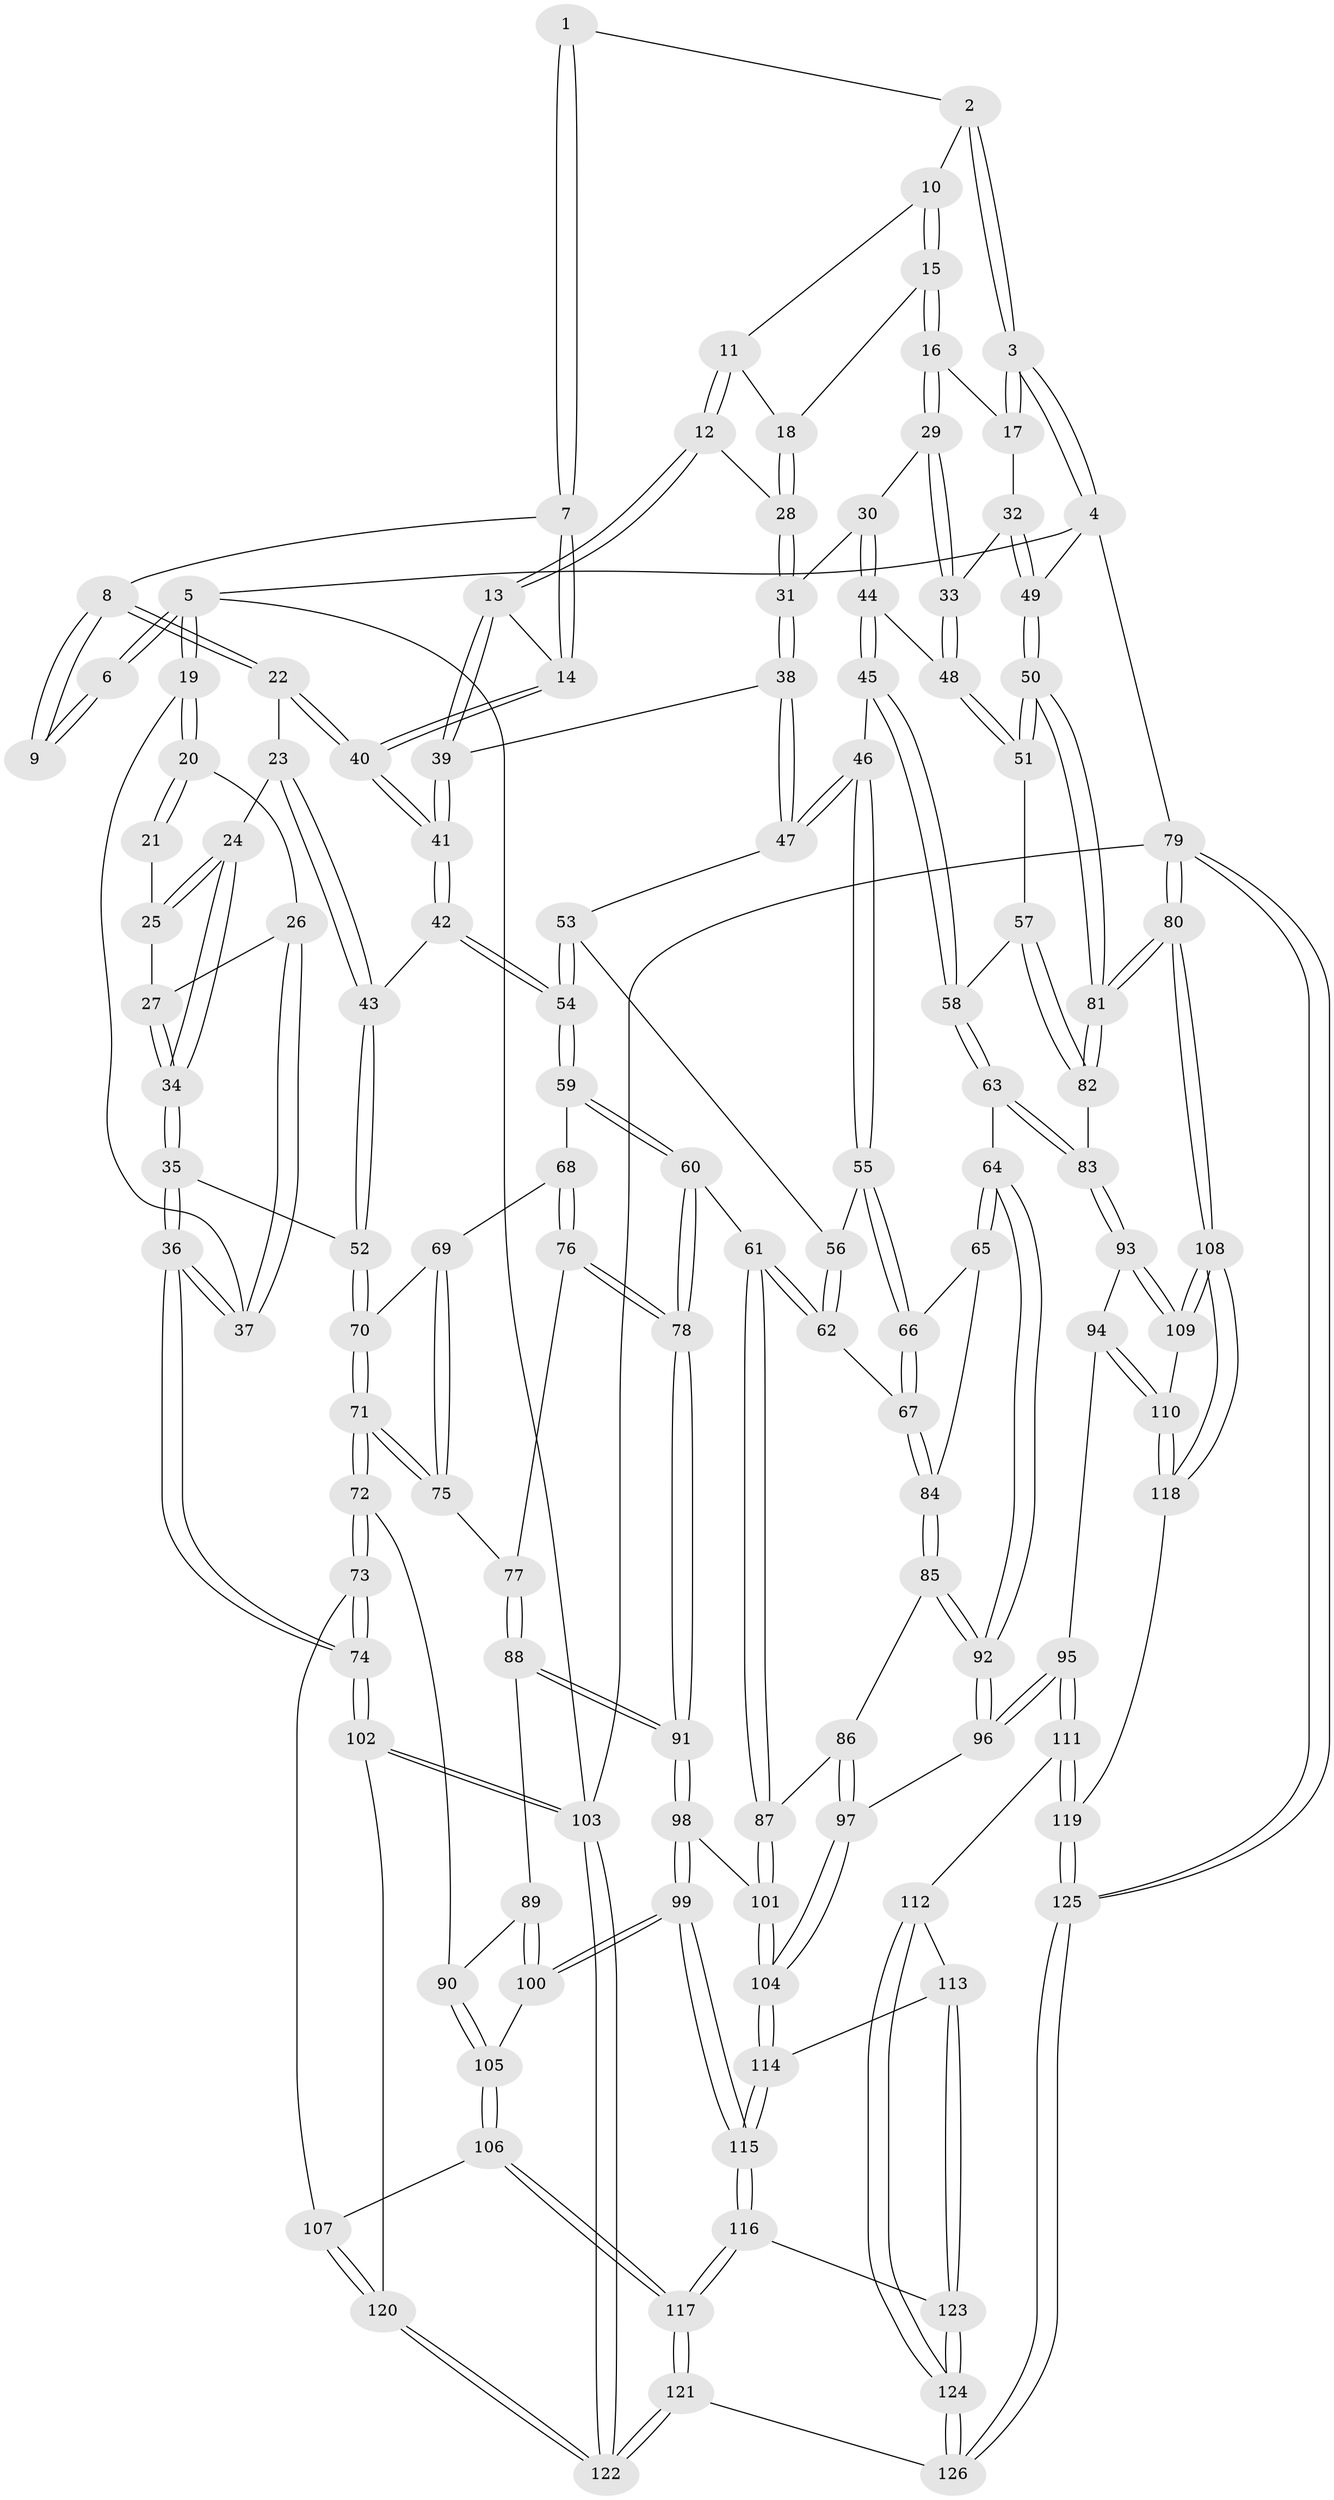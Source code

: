 // coarse degree distribution, {5: 0.4, 4: 0.28, 9: 0.013333333333333334, 2: 0.04, 3: 0.05333333333333334, 6: 0.2, 7: 0.013333333333333334}
// Generated by graph-tools (version 1.1) at 2025/21/03/04/25 18:21:23]
// undirected, 126 vertices, 312 edges
graph export_dot {
graph [start="1"]
  node [color=gray90,style=filled];
  1 [pos="+0.5732053735444399+0"];
  2 [pos="+0.5946547775803401+0"];
  3 [pos="+1+0"];
  4 [pos="+1+0"];
  5 [pos="+0+0"];
  6 [pos="+0.37062490508411283+0"];
  7 [pos="+0.450190794687728+0.2071863933703146"];
  8 [pos="+0.29490619064059637+0.1823809249335645"];
  9 [pos="+0.2542924334934915+0.11935772306902097"];
  10 [pos="+0.6161981814103087+0"];
  11 [pos="+0.6294774172503814+0.09815232053046304"];
  12 [pos="+0.5912733670842952+0.23324417112552992"];
  13 [pos="+0.5445039300959768+0.2607597766719739"];
  14 [pos="+0.4671787873608056+0.23694312389517758"];
  15 [pos="+0.7983229619870778+0.1776004806776001"];
  16 [pos="+0.8322257200740095+0.18890717329913112"];
  17 [pos="+0.8673771154697377+0.16402929326285617"];
  18 [pos="+0.7038152573167556+0.21738329832004302"];
  19 [pos="+0+0"];
  20 [pos="+0+0"];
  21 [pos="+0.12269275637138476+0.13255608560230678"];
  22 [pos="+0.2647269999624094+0.2895579969541515"];
  23 [pos="+0.22455872314409447+0.3261124391943981"];
  24 [pos="+0.20831146709022536+0.3334566213165993"];
  25 [pos="+0.11611367046573205+0.1835310824743481"];
  26 [pos="+0.041394355901882986+0.25703850407016"];
  27 [pos="+0.0807297981961513+0.24764955643743683"];
  28 [pos="+0.6840186866834127+0.24808059956919928"];
  29 [pos="+0.8366312044155367+0.27443458879991456"];
  30 [pos="+0.7776557693067305+0.33861615259884104"];
  31 [pos="+0.7000029569126477+0.30567842520090915"];
  32 [pos="+1+0.3203387842630815"];
  33 [pos="+0.9479017087854117+0.33533523878651456"];
  34 [pos="+0.13413030922123922+0.40260024009192524"];
  35 [pos="+0.11261866187070844+0.441096141326576"];
  36 [pos="+0+0.5161176288140323"];
  37 [pos="+0+0.4584632148339293"];
  38 [pos="+0.6093340313557003+0.3753443068768285"];
  39 [pos="+0.5908209538806521+0.36130358536763496"];
  40 [pos="+0.41091561484427747+0.37115329606503317"];
  41 [pos="+0.4171862761291177+0.418677550696494"];
  42 [pos="+0.41010441711855666+0.45080872886373724"];
  43 [pos="+0.3142961776479845+0.4208655799543555"];
  44 [pos="+0.7823769497357067+0.39743120055480186"];
  45 [pos="+0.7334453547748315+0.4634059691806696"];
  46 [pos="+0.7282195059149711+0.4639525323560972"];
  47 [pos="+0.6195579898101229+0.41066222670496766"];
  48 [pos="+0.8923039666083684+0.4295822113045062"];
  49 [pos="+1+0.2890353248514015"];
  50 [pos="+1+0.5732531596290028"];
  51 [pos="+0.901546529505255+0.45689985091534424"];
  52 [pos="+0.16803844247421187+0.47950027929070804"];
  53 [pos="+0.6098321098144124+0.4246609737154342"];
  54 [pos="+0.41210147475460684+0.464568066351204"];
  55 [pos="+0.6917530276773265+0.5102434214604756"];
  56 [pos="+0.5805514599260255+0.49928689063008297"];
  57 [pos="+0.8469994724210806+0.5564245063903115"];
  58 [pos="+0.8130281180048705+0.5643230590604171"];
  59 [pos="+0.41221775262823823+0.4886625994631894"];
  60 [pos="+0.4872761222633919+0.5829323704413338"];
  61 [pos="+0.48797950600646317+0.5829832594743944"];
  62 [pos="+0.5387473845023178+0.5704040021096264"];
  63 [pos="+0.809638769087792+0.5704471751300983"];
  64 [pos="+0.7627599876925764+0.6210833168542107"];
  65 [pos="+0.7338029569536386+0.6109565207622738"];
  66 [pos="+0.6715062022906543+0.5475008487678148"];
  67 [pos="+0.5985073839306614+0.5874413313109969"];
  68 [pos="+0.3440233501114657+0.5202374609601071"];
  69 [pos="+0.29500046505259797+0.5375991344591837"];
  70 [pos="+0.18117660385132217+0.493174107990102"];
  71 [pos="+0.1918061133058872+0.655430672510015"];
  72 [pos="+0.17761864892289916+0.6805086742194496"];
  73 [pos="+0+0.6742238735065622"];
  74 [pos="+0+0.647590275047291"];
  75 [pos="+0.2821982265203748+0.6134002140296658"];
  76 [pos="+0.34469884034200576+0.6179323253040908"];
  77 [pos="+0.3056578341053094+0.6393646966566933"];
  78 [pos="+0.4576671457526978+0.628667762211527"];
  79 [pos="+1+1"];
  80 [pos="+1+0.9436509810162602"];
  81 [pos="+1+0.6022594883590043"];
  82 [pos="+1+0.6361344310238528"];
  83 [pos="+0.8865527300082355+0.7283606544469547"];
  84 [pos="+0.63205356081865+0.6264867880727655"];
  85 [pos="+0.636594927884827+0.642217949783782"];
  86 [pos="+0.6239570289100729+0.6811833659920301"];
  87 [pos="+0.5713114270642816+0.7153655801342664"];
  88 [pos="+0.3185393208448629+0.6685189994780941"];
  89 [pos="+0.3177245392509201+0.6699292135364404"];
  90 [pos="+0.1930377846786521+0.7017109235121197"];
  91 [pos="+0.43394394863925095+0.6768863948544146"];
  92 [pos="+0.7499575107187402+0.719998806375294"];
  93 [pos="+0.8781726317295304+0.7396470123192967"];
  94 [pos="+0.832940960381368+0.7646319232345183"];
  95 [pos="+0.7664803506887973+0.7672626889666294"];
  96 [pos="+0.7566314117722942+0.7588280682297556"];
  97 [pos="+0.6822627512181725+0.7661482031977195"];
  98 [pos="+0.4331474975383679+0.7044883954600555"];
  99 [pos="+0.36404335437646906+0.8220206331547681"];
  100 [pos="+0.29218450489580766+0.7902989719541458"];
  101 [pos="+0.5723266581979269+0.8046834510773865"];
  102 [pos="+0+0.6877391937799573"];
  103 [pos="+0+1"];
  104 [pos="+0.5734912515333178+0.8071592960420876"];
  105 [pos="+0.2345221325507697+0.7876285907857233"];
  106 [pos="+0.1946732221110311+0.8317103257627622"];
  107 [pos="+0.18529692434211087+0.8370944809265224"];
  108 [pos="+1+0.9018379898803346"];
  109 [pos="+1+0.8776900425888121"];
  110 [pos="+0.8828950543102301+0.8545933624929071"];
  111 [pos="+0.7526243262094967+0.8674543209683447"];
  112 [pos="+0.6935967849172803+0.9019469481713039"];
  113 [pos="+0.586860408349692+0.8678683241982877"];
  114 [pos="+0.5628787375391661+0.8419823804468615"];
  115 [pos="+0.4120795861540935+0.9212164944608193"];
  116 [pos="+0.4082588985196736+0.9377695424311308"];
  117 [pos="+0.3633877215880634+1"];
  118 [pos="+0.8443899447360711+0.9592768196789819"];
  119 [pos="+0.8309085996795472+0.9695873129587358"];
  120 [pos="+0.13985453387879426+0.8834188140216552"];
  121 [pos="+0.3196767461665005+1"];
  122 [pos="+0.06074773762946228+1"];
  123 [pos="+0.6074084128452653+0.9822864953748967"];
  124 [pos="+0.6646447584905453+1"];
  125 [pos="+0.7669776848166256+1"];
  126 [pos="+0.7060148978957141+1"];
  1 -- 2;
  1 -- 7;
  1 -- 7;
  2 -- 3;
  2 -- 3;
  2 -- 10;
  3 -- 4;
  3 -- 4;
  3 -- 17;
  3 -- 17;
  4 -- 5;
  4 -- 49;
  4 -- 79;
  5 -- 6;
  5 -- 6;
  5 -- 19;
  5 -- 19;
  5 -- 103;
  6 -- 9;
  6 -- 9;
  7 -- 8;
  7 -- 14;
  7 -- 14;
  8 -- 9;
  8 -- 9;
  8 -- 22;
  8 -- 22;
  10 -- 11;
  10 -- 15;
  10 -- 15;
  11 -- 12;
  11 -- 12;
  11 -- 18;
  12 -- 13;
  12 -- 13;
  12 -- 28;
  13 -- 14;
  13 -- 39;
  13 -- 39;
  14 -- 40;
  14 -- 40;
  15 -- 16;
  15 -- 16;
  15 -- 18;
  16 -- 17;
  16 -- 29;
  16 -- 29;
  17 -- 32;
  18 -- 28;
  18 -- 28;
  19 -- 20;
  19 -- 20;
  19 -- 37;
  20 -- 21;
  20 -- 21;
  20 -- 26;
  21 -- 25;
  22 -- 23;
  22 -- 40;
  22 -- 40;
  23 -- 24;
  23 -- 43;
  23 -- 43;
  24 -- 25;
  24 -- 25;
  24 -- 34;
  24 -- 34;
  25 -- 27;
  26 -- 27;
  26 -- 37;
  26 -- 37;
  27 -- 34;
  27 -- 34;
  28 -- 31;
  28 -- 31;
  29 -- 30;
  29 -- 33;
  29 -- 33;
  30 -- 31;
  30 -- 44;
  30 -- 44;
  31 -- 38;
  31 -- 38;
  32 -- 33;
  32 -- 49;
  32 -- 49;
  33 -- 48;
  33 -- 48;
  34 -- 35;
  34 -- 35;
  35 -- 36;
  35 -- 36;
  35 -- 52;
  36 -- 37;
  36 -- 37;
  36 -- 74;
  36 -- 74;
  38 -- 39;
  38 -- 47;
  38 -- 47;
  39 -- 41;
  39 -- 41;
  40 -- 41;
  40 -- 41;
  41 -- 42;
  41 -- 42;
  42 -- 43;
  42 -- 54;
  42 -- 54;
  43 -- 52;
  43 -- 52;
  44 -- 45;
  44 -- 45;
  44 -- 48;
  45 -- 46;
  45 -- 58;
  45 -- 58;
  46 -- 47;
  46 -- 47;
  46 -- 55;
  46 -- 55;
  47 -- 53;
  48 -- 51;
  48 -- 51;
  49 -- 50;
  49 -- 50;
  50 -- 51;
  50 -- 51;
  50 -- 81;
  50 -- 81;
  51 -- 57;
  52 -- 70;
  52 -- 70;
  53 -- 54;
  53 -- 54;
  53 -- 56;
  54 -- 59;
  54 -- 59;
  55 -- 56;
  55 -- 66;
  55 -- 66;
  56 -- 62;
  56 -- 62;
  57 -- 58;
  57 -- 82;
  57 -- 82;
  58 -- 63;
  58 -- 63;
  59 -- 60;
  59 -- 60;
  59 -- 68;
  60 -- 61;
  60 -- 78;
  60 -- 78;
  61 -- 62;
  61 -- 62;
  61 -- 87;
  61 -- 87;
  62 -- 67;
  63 -- 64;
  63 -- 83;
  63 -- 83;
  64 -- 65;
  64 -- 65;
  64 -- 92;
  64 -- 92;
  65 -- 66;
  65 -- 84;
  66 -- 67;
  66 -- 67;
  67 -- 84;
  67 -- 84;
  68 -- 69;
  68 -- 76;
  68 -- 76;
  69 -- 70;
  69 -- 75;
  69 -- 75;
  70 -- 71;
  70 -- 71;
  71 -- 72;
  71 -- 72;
  71 -- 75;
  71 -- 75;
  72 -- 73;
  72 -- 73;
  72 -- 90;
  73 -- 74;
  73 -- 74;
  73 -- 107;
  74 -- 102;
  74 -- 102;
  75 -- 77;
  76 -- 77;
  76 -- 78;
  76 -- 78;
  77 -- 88;
  77 -- 88;
  78 -- 91;
  78 -- 91;
  79 -- 80;
  79 -- 80;
  79 -- 125;
  79 -- 125;
  79 -- 103;
  80 -- 81;
  80 -- 81;
  80 -- 108;
  80 -- 108;
  81 -- 82;
  81 -- 82;
  82 -- 83;
  83 -- 93;
  83 -- 93;
  84 -- 85;
  84 -- 85;
  85 -- 86;
  85 -- 92;
  85 -- 92;
  86 -- 87;
  86 -- 97;
  86 -- 97;
  87 -- 101;
  87 -- 101;
  88 -- 89;
  88 -- 91;
  88 -- 91;
  89 -- 90;
  89 -- 100;
  89 -- 100;
  90 -- 105;
  90 -- 105;
  91 -- 98;
  91 -- 98;
  92 -- 96;
  92 -- 96;
  93 -- 94;
  93 -- 109;
  93 -- 109;
  94 -- 95;
  94 -- 110;
  94 -- 110;
  95 -- 96;
  95 -- 96;
  95 -- 111;
  95 -- 111;
  96 -- 97;
  97 -- 104;
  97 -- 104;
  98 -- 99;
  98 -- 99;
  98 -- 101;
  99 -- 100;
  99 -- 100;
  99 -- 115;
  99 -- 115;
  100 -- 105;
  101 -- 104;
  101 -- 104;
  102 -- 103;
  102 -- 103;
  102 -- 120;
  103 -- 122;
  103 -- 122;
  104 -- 114;
  104 -- 114;
  105 -- 106;
  105 -- 106;
  106 -- 107;
  106 -- 117;
  106 -- 117;
  107 -- 120;
  107 -- 120;
  108 -- 109;
  108 -- 109;
  108 -- 118;
  108 -- 118;
  109 -- 110;
  110 -- 118;
  110 -- 118;
  111 -- 112;
  111 -- 119;
  111 -- 119;
  112 -- 113;
  112 -- 124;
  112 -- 124;
  113 -- 114;
  113 -- 123;
  113 -- 123;
  114 -- 115;
  114 -- 115;
  115 -- 116;
  115 -- 116;
  116 -- 117;
  116 -- 117;
  116 -- 123;
  117 -- 121;
  117 -- 121;
  118 -- 119;
  119 -- 125;
  119 -- 125;
  120 -- 122;
  120 -- 122;
  121 -- 122;
  121 -- 122;
  121 -- 126;
  123 -- 124;
  123 -- 124;
  124 -- 126;
  124 -- 126;
  125 -- 126;
  125 -- 126;
}
